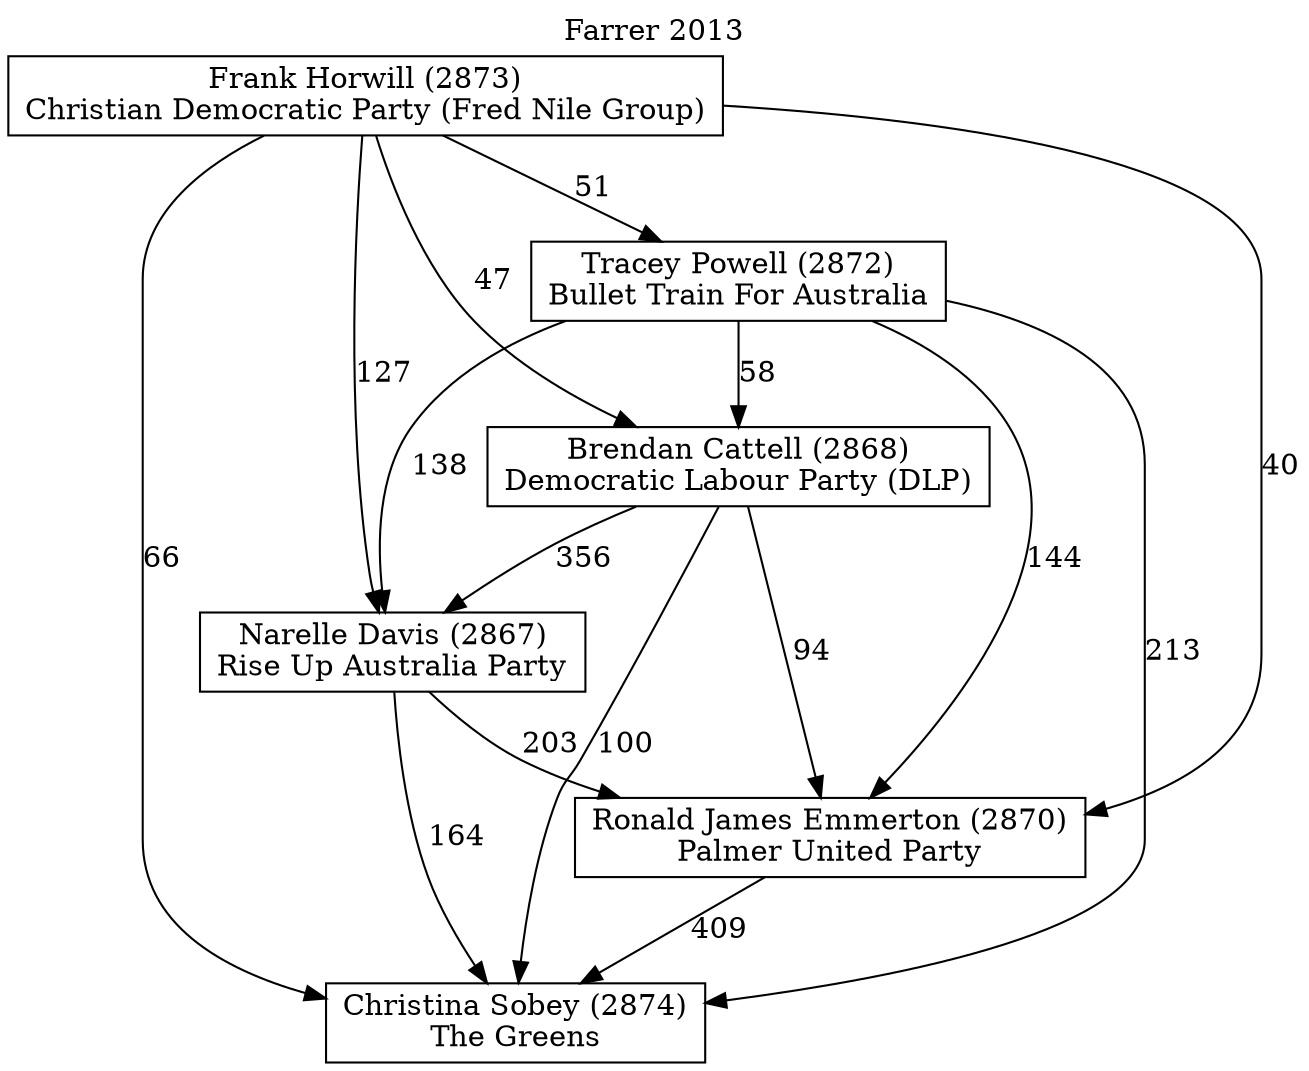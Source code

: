 // House preference flow
digraph "Christina Sobey (2874)_Farrer_2013" {
	graph [label="Farrer 2013" labelloc=t mclimit=10]
	node [shape=box]
	"Brendan Cattell (2868)" [label="Brendan Cattell (2868)
Democratic Labour Party (DLP)"]
	"Christina Sobey (2874)" [label="Christina Sobey (2874)
The Greens"]
	"Frank Horwill (2873)" [label="Frank Horwill (2873)
Christian Democratic Party (Fred Nile Group)"]
	"Narelle Davis (2867)" [label="Narelle Davis (2867)
Rise Up Australia Party"]
	"Ronald James Emmerton (2870)" [label="Ronald James Emmerton (2870)
Palmer United Party"]
	"Tracey Powell (2872)" [label="Tracey Powell (2872)
Bullet Train For Australia"]
	"Brendan Cattell (2868)" -> "Christina Sobey (2874)" [label=100]
	"Brendan Cattell (2868)" -> "Narelle Davis (2867)" [label=356]
	"Brendan Cattell (2868)" -> "Ronald James Emmerton (2870)" [label=94]
	"Frank Horwill (2873)" -> "Brendan Cattell (2868)" [label=47]
	"Frank Horwill (2873)" -> "Christina Sobey (2874)" [label=66]
	"Frank Horwill (2873)" -> "Narelle Davis (2867)" [label=127]
	"Frank Horwill (2873)" -> "Ronald James Emmerton (2870)" [label=40]
	"Frank Horwill (2873)" -> "Tracey Powell (2872)" [label=51]
	"Narelle Davis (2867)" -> "Christina Sobey (2874)" [label=164]
	"Narelle Davis (2867)" -> "Ronald James Emmerton (2870)" [label=203]
	"Ronald James Emmerton (2870)" -> "Christina Sobey (2874)" [label=409]
	"Tracey Powell (2872)" -> "Brendan Cattell (2868)" [label=58]
	"Tracey Powell (2872)" -> "Christina Sobey (2874)" [label=213]
	"Tracey Powell (2872)" -> "Narelle Davis (2867)" [label=138]
	"Tracey Powell (2872)" -> "Ronald James Emmerton (2870)" [label=144]
}
